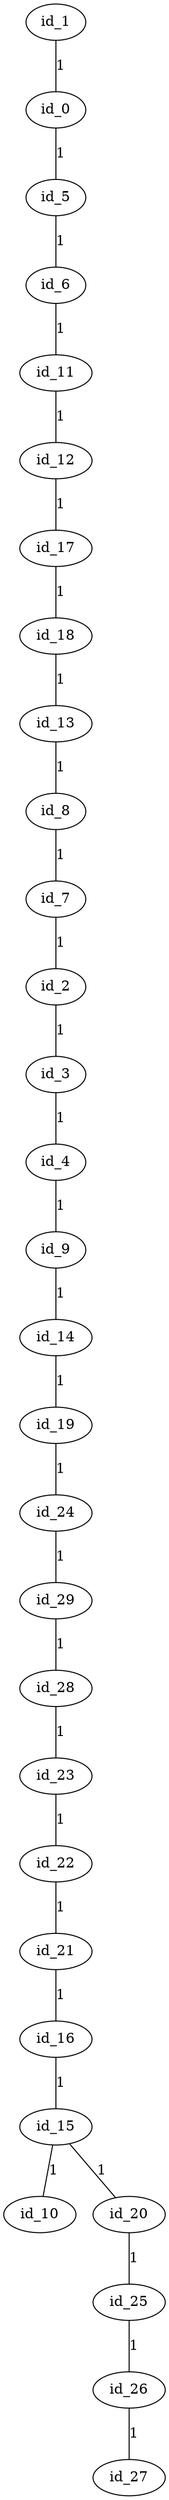 graph GR{
id_0;
id_1;
id_2;
id_3;
id_4;
id_5;
id_6;
id_7;
id_8;
id_9;
id_10;
id_11;
id_12;
id_13;
id_14;
id_15;
id_16;
id_17;
id_18;
id_19;
id_20;
id_21;
id_22;
id_23;
id_24;
id_25;
id_26;
id_27;
id_28;
id_29;
id_1--id_0[label=1];
id_0--id_5[label=1];
id_5--id_6[label=1];
id_6--id_11[label=1];
id_11--id_12[label=1];
id_12--id_17[label=1];
id_17--id_18[label=1];
id_18--id_13[label=1];
id_13--id_8[label=1];
id_8--id_7[label=1];
id_7--id_2[label=1];
id_2--id_3[label=1];
id_3--id_4[label=1];
id_4--id_9[label=1];
id_9--id_14[label=1];
id_14--id_19[label=1];
id_19--id_24[label=1];
id_24--id_29[label=1];
id_29--id_28[label=1];
id_28--id_23[label=1];
id_23--id_22[label=1];
id_22--id_21[label=1];
id_21--id_16[label=1];
id_16--id_15[label=1];
id_15--id_10[label=1];
id_15--id_20[label=1];
id_20--id_25[label=1];
id_25--id_26[label=1];
id_26--id_27[label=1];
}